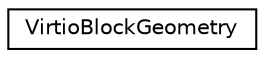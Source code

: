 digraph "类继承关系图"
{
  edge [fontname="Helvetica",fontsize="10",labelfontname="Helvetica",labelfontsize="10"];
  node [fontname="Helvetica",fontsize="10",shape=record];
  rankdir="LR";
  Node0 [label="VirtioBlockGeometry",height=0.2,width=0.4,color="black", fillcolor="white", style="filled",URL="$d6/de3/struct_virtio_block_geometry.html"];
}
